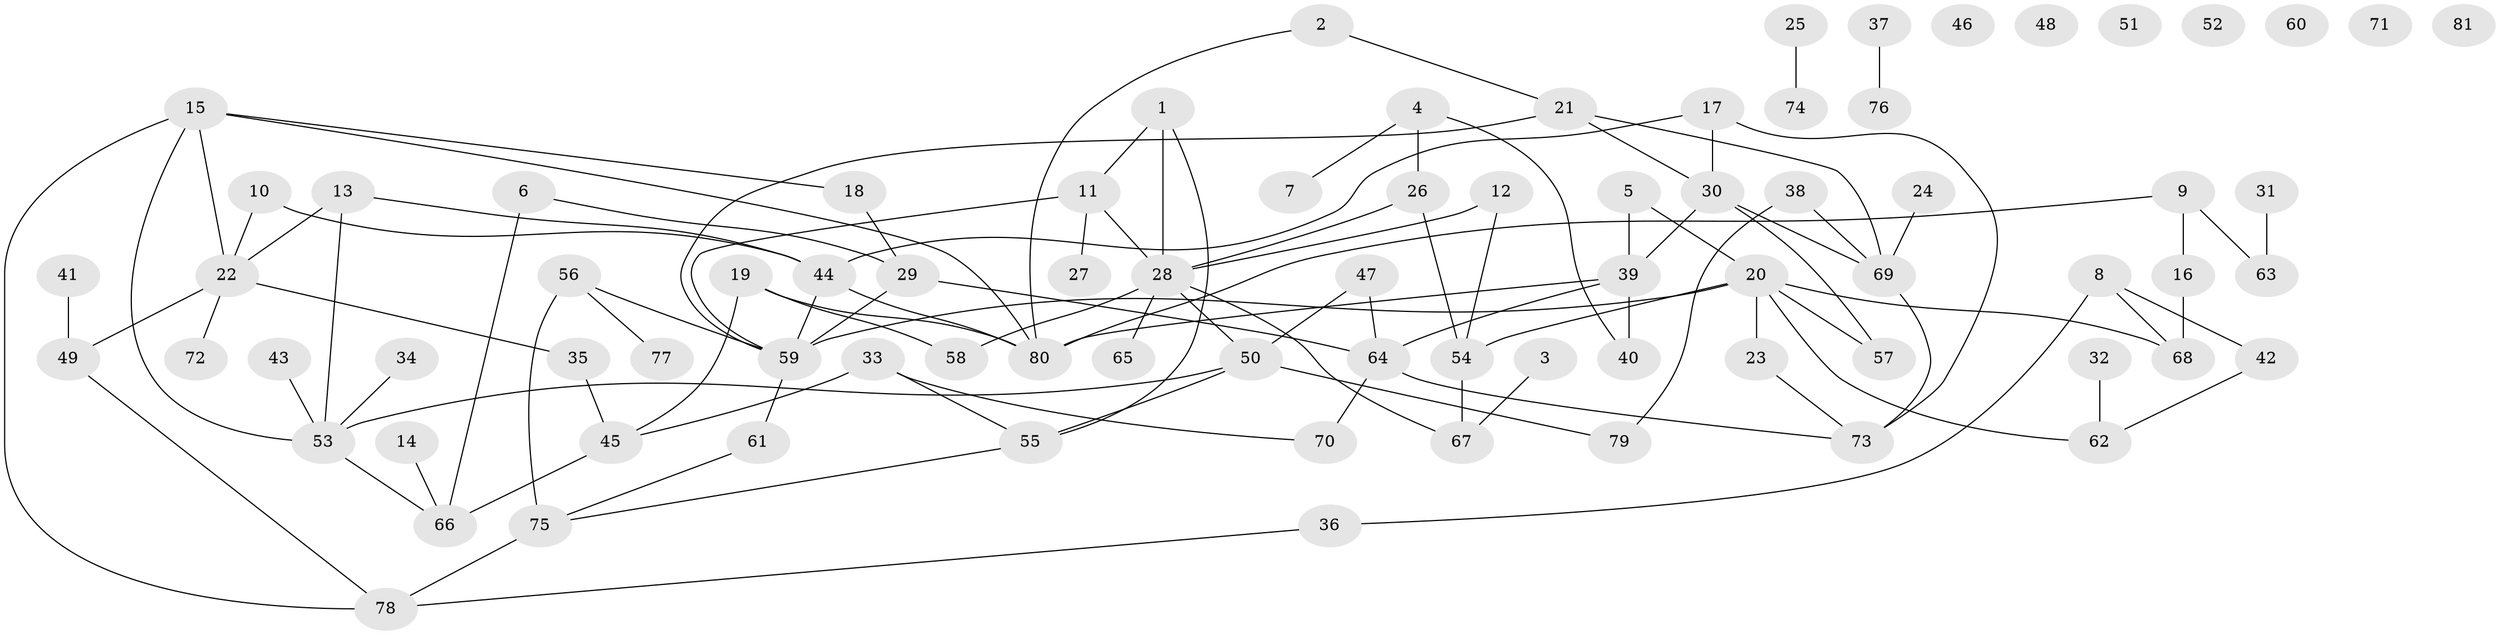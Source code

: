 // Generated by graph-tools (version 1.1) at 2025/13/03/09/25 04:13:02]
// undirected, 81 vertices, 107 edges
graph export_dot {
graph [start="1"]
  node [color=gray90,style=filled];
  1;
  2;
  3;
  4;
  5;
  6;
  7;
  8;
  9;
  10;
  11;
  12;
  13;
  14;
  15;
  16;
  17;
  18;
  19;
  20;
  21;
  22;
  23;
  24;
  25;
  26;
  27;
  28;
  29;
  30;
  31;
  32;
  33;
  34;
  35;
  36;
  37;
  38;
  39;
  40;
  41;
  42;
  43;
  44;
  45;
  46;
  47;
  48;
  49;
  50;
  51;
  52;
  53;
  54;
  55;
  56;
  57;
  58;
  59;
  60;
  61;
  62;
  63;
  64;
  65;
  66;
  67;
  68;
  69;
  70;
  71;
  72;
  73;
  74;
  75;
  76;
  77;
  78;
  79;
  80;
  81;
  1 -- 11;
  1 -- 28;
  1 -- 55;
  2 -- 21;
  2 -- 80;
  3 -- 67;
  4 -- 7;
  4 -- 26;
  4 -- 40;
  5 -- 20;
  5 -- 39;
  6 -- 29;
  6 -- 66;
  8 -- 36;
  8 -- 42;
  8 -- 68;
  9 -- 16;
  9 -- 63;
  9 -- 80;
  10 -- 22;
  10 -- 44;
  11 -- 27;
  11 -- 28;
  11 -- 59;
  12 -- 28;
  12 -- 54;
  13 -- 22;
  13 -- 44;
  13 -- 53;
  14 -- 66;
  15 -- 18;
  15 -- 22;
  15 -- 53;
  15 -- 78;
  15 -- 80;
  16 -- 68;
  17 -- 30;
  17 -- 44;
  17 -- 73;
  18 -- 29;
  19 -- 45;
  19 -- 58;
  19 -- 80;
  20 -- 23;
  20 -- 54;
  20 -- 57;
  20 -- 59;
  20 -- 62;
  20 -- 68;
  21 -- 30;
  21 -- 59;
  21 -- 69;
  22 -- 35;
  22 -- 49;
  22 -- 72;
  23 -- 73;
  24 -- 69;
  25 -- 74;
  26 -- 28;
  26 -- 54;
  28 -- 50;
  28 -- 58;
  28 -- 65;
  28 -- 67;
  29 -- 59;
  29 -- 64;
  30 -- 39;
  30 -- 57;
  30 -- 69;
  31 -- 63;
  32 -- 62;
  33 -- 45;
  33 -- 55;
  33 -- 70;
  34 -- 53;
  35 -- 45;
  36 -- 78;
  37 -- 76;
  38 -- 69;
  38 -- 79;
  39 -- 40;
  39 -- 64;
  39 -- 80;
  41 -- 49;
  42 -- 62;
  43 -- 53;
  44 -- 59;
  44 -- 80;
  45 -- 66;
  47 -- 50;
  47 -- 64;
  49 -- 78;
  50 -- 53;
  50 -- 55;
  50 -- 79;
  53 -- 66;
  54 -- 67;
  55 -- 75;
  56 -- 59;
  56 -- 75;
  56 -- 77;
  59 -- 61;
  61 -- 75;
  64 -- 70;
  64 -- 73;
  69 -- 73;
  75 -- 78;
}
